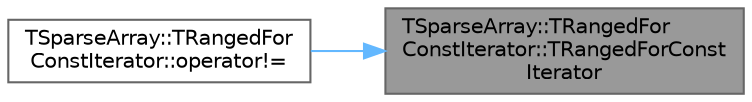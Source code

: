 digraph "TSparseArray::TRangedForConstIterator::TRangedForConstIterator"
{
 // INTERACTIVE_SVG=YES
 // LATEX_PDF_SIZE
  bgcolor="transparent";
  edge [fontname=Helvetica,fontsize=10,labelfontname=Helvetica,labelfontsize=10];
  node [fontname=Helvetica,fontsize=10,shape=box,height=0.2,width=0.4];
  rankdir="RL";
  Node1 [id="Node000001",label="TSparseArray::TRangedFor\lConstIterator::TRangedForConst\lIterator",height=0.2,width=0.4,color="gray40", fillcolor="grey60", style="filled", fontcolor="black",tooltip=" "];
  Node1 -> Node2 [id="edge1_Node000001_Node000002",dir="back",color="steelblue1",style="solid",tooltip=" "];
  Node2 [id="Node000002",label="TSparseArray::TRangedFor\lConstIterator::operator!=",height=0.2,width=0.4,color="grey40", fillcolor="white", style="filled",URL="$da/d27/classTSparseArray_1_1TRangedForConstIterator.html#aa4b461abb9b81680f2bace30a6875ee7",tooltip=" "];
}
